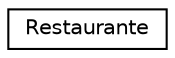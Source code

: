 digraph "Graphical Class Hierarchy"
{
 // LATEX_PDF_SIZE
  edge [fontname="Helvetica",fontsize="10",labelfontname="Helvetica",labelfontsize="10"];
  node [fontname="Helvetica",fontsize="10",shape=record];
  rankdir="LR";
  Node0 [label="Restaurante",height=0.2,width=0.4,color="black", fillcolor="white", style="filled",URL="$class_restaurante.html",tooltip=" "];
}

